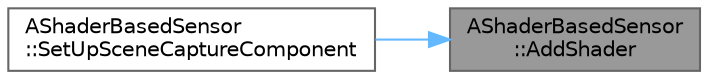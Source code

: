 digraph "AShaderBasedSensor::AddShader"
{
 // INTERACTIVE_SVG=YES
 // LATEX_PDF_SIZE
  bgcolor="transparent";
  edge [fontname=Helvetica,fontsize=10,labelfontname=Helvetica,labelfontsize=10];
  node [fontname=Helvetica,fontsize=10,shape=box,height=0.2,width=0.4];
  rankdir="RL";
  Node1 [id="Node000001",label="AShaderBasedSensor\l::AddShader",height=0.2,width=0.4,color="gray40", fillcolor="grey60", style="filled", fontcolor="black",tooltip="Add a post-processing shader."];
  Node1 -> Node2 [id="edge1_Node000001_Node000002",dir="back",color="steelblue1",style="solid",tooltip=" "];
  Node2 [id="Node000002",label="AShaderBasedSensor\l::SetUpSceneCaptureComponent",height=0.2,width=0.4,color="grey40", fillcolor="white", style="filled",URL="$da/dd3/classAShaderBasedSensor.html#a947b1880749ab78c0c3a3873dc1d55bc",tooltip=" "];
}
